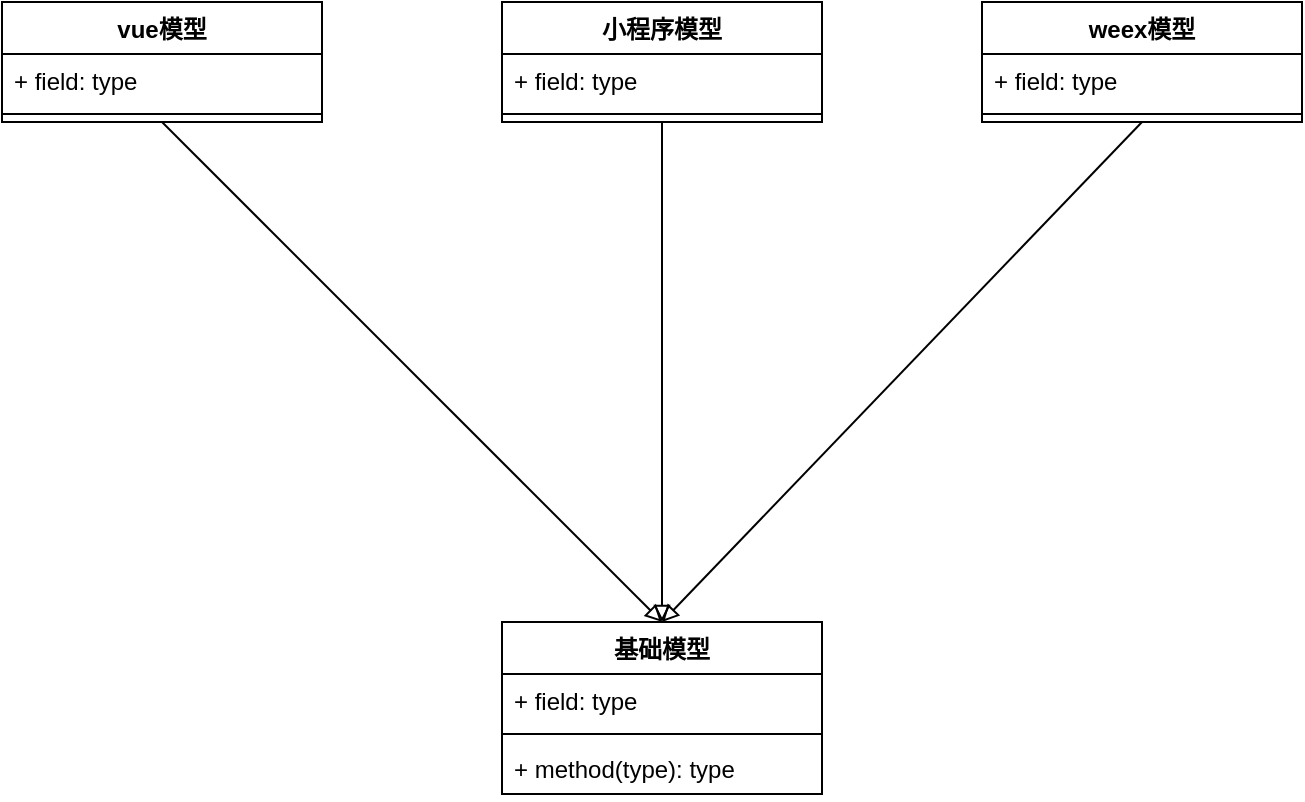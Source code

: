 <mxfile pages="1" version="11.2.9" type="github"><diagram id="1Eqe6gp7ufNqolLLPMNQ" name="第 1 页"><mxGraphModel dx="946" dy="614" grid="1" gridSize="10" guides="1" tooltips="1" connect="1" arrows="1" fold="1" page="1" pageScale="1" pageWidth="3300" pageHeight="4681" math="0" shadow="0"><root><mxCell id="0"/><mxCell id="1" parent="0"/><mxCell id="p043hV7XD6bVsteUiYf1-1" value="基础模型" style="swimlane;fontStyle=1;align=center;verticalAlign=top;childLayout=stackLayout;horizontal=1;startSize=26;horizontalStack=0;resizeParent=1;resizeParentMax=0;resizeLast=0;collapsible=1;marginBottom=0;" vertex="1" parent="1"><mxGeometry x="1670" y="980" width="160" height="86" as="geometry"><mxRectangle x="1670" y="980" width="80" height="26" as="alternateBounds"/></mxGeometry></mxCell><mxCell id="p043hV7XD6bVsteUiYf1-2" value="+ field: type" style="text;strokeColor=none;fillColor=none;align=left;verticalAlign=top;spacingLeft=4;spacingRight=4;overflow=hidden;rotatable=0;points=[[0,0.5],[1,0.5]];portConstraint=eastwest;" vertex="1" parent="p043hV7XD6bVsteUiYf1-1"><mxGeometry y="26" width="160" height="26" as="geometry"/></mxCell><mxCell id="p043hV7XD6bVsteUiYf1-3" value="" style="line;strokeWidth=1;fillColor=none;align=left;verticalAlign=middle;spacingTop=-1;spacingLeft=3;spacingRight=3;rotatable=0;labelPosition=right;points=[];portConstraint=eastwest;" vertex="1" parent="p043hV7XD6bVsteUiYf1-1"><mxGeometry y="52" width="160" height="8" as="geometry"/></mxCell><mxCell id="p043hV7XD6bVsteUiYf1-4" value="+ method(type): type" style="text;strokeColor=none;fillColor=none;align=left;verticalAlign=top;spacingLeft=4;spacingRight=4;overflow=hidden;rotatable=0;points=[[0,0.5],[1,0.5]];portConstraint=eastwest;" vertex="1" parent="p043hV7XD6bVsteUiYf1-1"><mxGeometry y="60" width="160" height="26" as="geometry"/></mxCell><mxCell id="p043hV7XD6bVsteUiYf1-18" style="rounded=0;orthogonalLoop=1;jettySize=auto;html=1;exitX=0.5;exitY=1;exitDx=0;exitDy=0;entryX=0.5;entryY=0;entryDx=0;entryDy=0;endArrow=block;endFill=0;" edge="1" parent="1" source="p043hV7XD6bVsteUiYf1-5" target="p043hV7XD6bVsteUiYf1-1"><mxGeometry relative="1" as="geometry"/></mxCell><mxCell id="p043hV7XD6bVsteUiYf1-5" value="vue模型" style="swimlane;fontStyle=1;align=center;verticalAlign=top;childLayout=stackLayout;horizontal=1;startSize=26;horizontalStack=0;resizeParent=1;resizeParentMax=0;resizeLast=0;collapsible=1;marginBottom=0;" vertex="1" parent="1"><mxGeometry x="1420" y="670" width="160" height="60" as="geometry"><mxRectangle x="1670" y="980" width="80" height="26" as="alternateBounds"/></mxGeometry></mxCell><mxCell id="p043hV7XD6bVsteUiYf1-6" value="+ field: type" style="text;strokeColor=none;fillColor=none;align=left;verticalAlign=top;spacingLeft=4;spacingRight=4;overflow=hidden;rotatable=0;points=[[0,0.5],[1,0.5]];portConstraint=eastwest;" vertex="1" parent="p043hV7XD6bVsteUiYf1-5"><mxGeometry y="26" width="160" height="26" as="geometry"/></mxCell><mxCell id="p043hV7XD6bVsteUiYf1-7" value="" style="line;strokeWidth=1;fillColor=none;align=left;verticalAlign=middle;spacingTop=-1;spacingLeft=3;spacingRight=3;rotatable=0;labelPosition=right;points=[];portConstraint=eastwest;" vertex="1" parent="p043hV7XD6bVsteUiYf1-5"><mxGeometry y="52" width="160" height="8" as="geometry"/></mxCell><mxCell id="p043hV7XD6bVsteUiYf1-20" style="edgeStyle=none;rounded=0;orthogonalLoop=1;jettySize=auto;html=1;exitX=0.5;exitY=1;exitDx=0;exitDy=0;endArrow=block;endFill=0;" edge="1" parent="1" source="p043hV7XD6bVsteUiYf1-9" target="p043hV7XD6bVsteUiYf1-1"><mxGeometry relative="1" as="geometry"/></mxCell><mxCell id="p043hV7XD6bVsteUiYf1-9" value="小程序模型" style="swimlane;fontStyle=1;align=center;verticalAlign=top;childLayout=stackLayout;horizontal=1;startSize=26;horizontalStack=0;resizeParent=1;resizeParentMax=0;resizeLast=0;collapsible=1;marginBottom=0;" vertex="1" parent="1"><mxGeometry x="1670" y="670" width="160" height="60" as="geometry"><mxRectangle x="1670" y="980" width="80" height="26" as="alternateBounds"/></mxGeometry></mxCell><mxCell id="p043hV7XD6bVsteUiYf1-10" value="+ field: type" style="text;strokeColor=none;fillColor=none;align=left;verticalAlign=top;spacingLeft=4;spacingRight=4;overflow=hidden;rotatable=0;points=[[0,0.5],[1,0.5]];portConstraint=eastwest;" vertex="1" parent="p043hV7XD6bVsteUiYf1-9"><mxGeometry y="26" width="160" height="26" as="geometry"/></mxCell><mxCell id="p043hV7XD6bVsteUiYf1-11" value="" style="line;strokeWidth=1;fillColor=none;align=left;verticalAlign=middle;spacingTop=-1;spacingLeft=3;spacingRight=3;rotatable=0;labelPosition=right;points=[];portConstraint=eastwest;" vertex="1" parent="p043hV7XD6bVsteUiYf1-9"><mxGeometry y="52" width="160" height="8" as="geometry"/></mxCell><mxCell id="p043hV7XD6bVsteUiYf1-21" style="edgeStyle=none;rounded=0;orthogonalLoop=1;jettySize=auto;html=1;exitX=0.5;exitY=1;exitDx=0;exitDy=0;endArrow=block;endFill=0;" edge="1" parent="1" source="p043hV7XD6bVsteUiYf1-13"><mxGeometry relative="1" as="geometry"><mxPoint x="1750" y="980" as="targetPoint"/></mxGeometry></mxCell><mxCell id="p043hV7XD6bVsteUiYf1-13" value="weex模型" style="swimlane;fontStyle=1;align=center;verticalAlign=top;childLayout=stackLayout;horizontal=1;startSize=26;horizontalStack=0;resizeParent=1;resizeParentMax=0;resizeLast=0;collapsible=1;marginBottom=0;" vertex="1" parent="1"><mxGeometry x="1910" y="670" width="160" height="60" as="geometry"><mxRectangle x="1670" y="980" width="80" height="26" as="alternateBounds"/></mxGeometry></mxCell><mxCell id="p043hV7XD6bVsteUiYf1-14" value="+ field: type" style="text;strokeColor=none;fillColor=none;align=left;verticalAlign=top;spacingLeft=4;spacingRight=4;overflow=hidden;rotatable=0;points=[[0,0.5],[1,0.5]];portConstraint=eastwest;" vertex="1" parent="p043hV7XD6bVsteUiYf1-13"><mxGeometry y="26" width="160" height="26" as="geometry"/></mxCell><mxCell id="p043hV7XD6bVsteUiYf1-15" value="" style="line;strokeWidth=1;fillColor=none;align=left;verticalAlign=middle;spacingTop=-1;spacingLeft=3;spacingRight=3;rotatable=0;labelPosition=right;points=[];portConstraint=eastwest;" vertex="1" parent="p043hV7XD6bVsteUiYf1-13"><mxGeometry y="52" width="160" height="8" as="geometry"/></mxCell></root></mxGraphModel></diagram></mxfile>